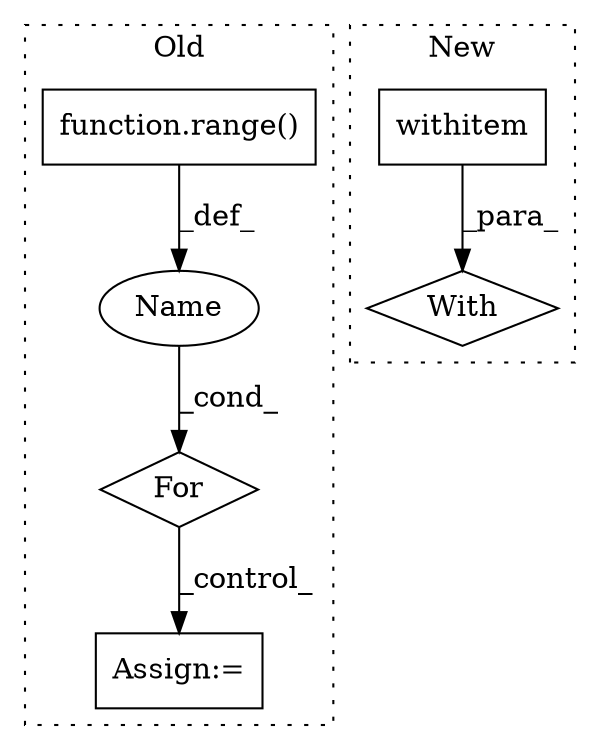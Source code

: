 digraph G {
subgraph cluster0 {
1 [label="function.range()" a="75" s="2550,2576" l="6,1" shape="box"];
4 [label="For" a="107" s="2541,2577" l="4,14" shape="diamond"];
5 [label="Assign:=" a="68" s="2684" l="3" shape="box"];
6 [label="Name" a="87" s="2545" l="1" shape="ellipse"];
label = "Old";
style="dotted";
}
subgraph cluster1 {
2 [label="With" a="39" s="3843,3856" l="5,43" shape="diamond"];
3 [label="withitem" a="49" s="3848" l="8" shape="box"];
label = "New";
style="dotted";
}
1 -> 6 [label="_def_"];
3 -> 2 [label="_para_"];
4 -> 5 [label="_control_"];
6 -> 4 [label="_cond_"];
}